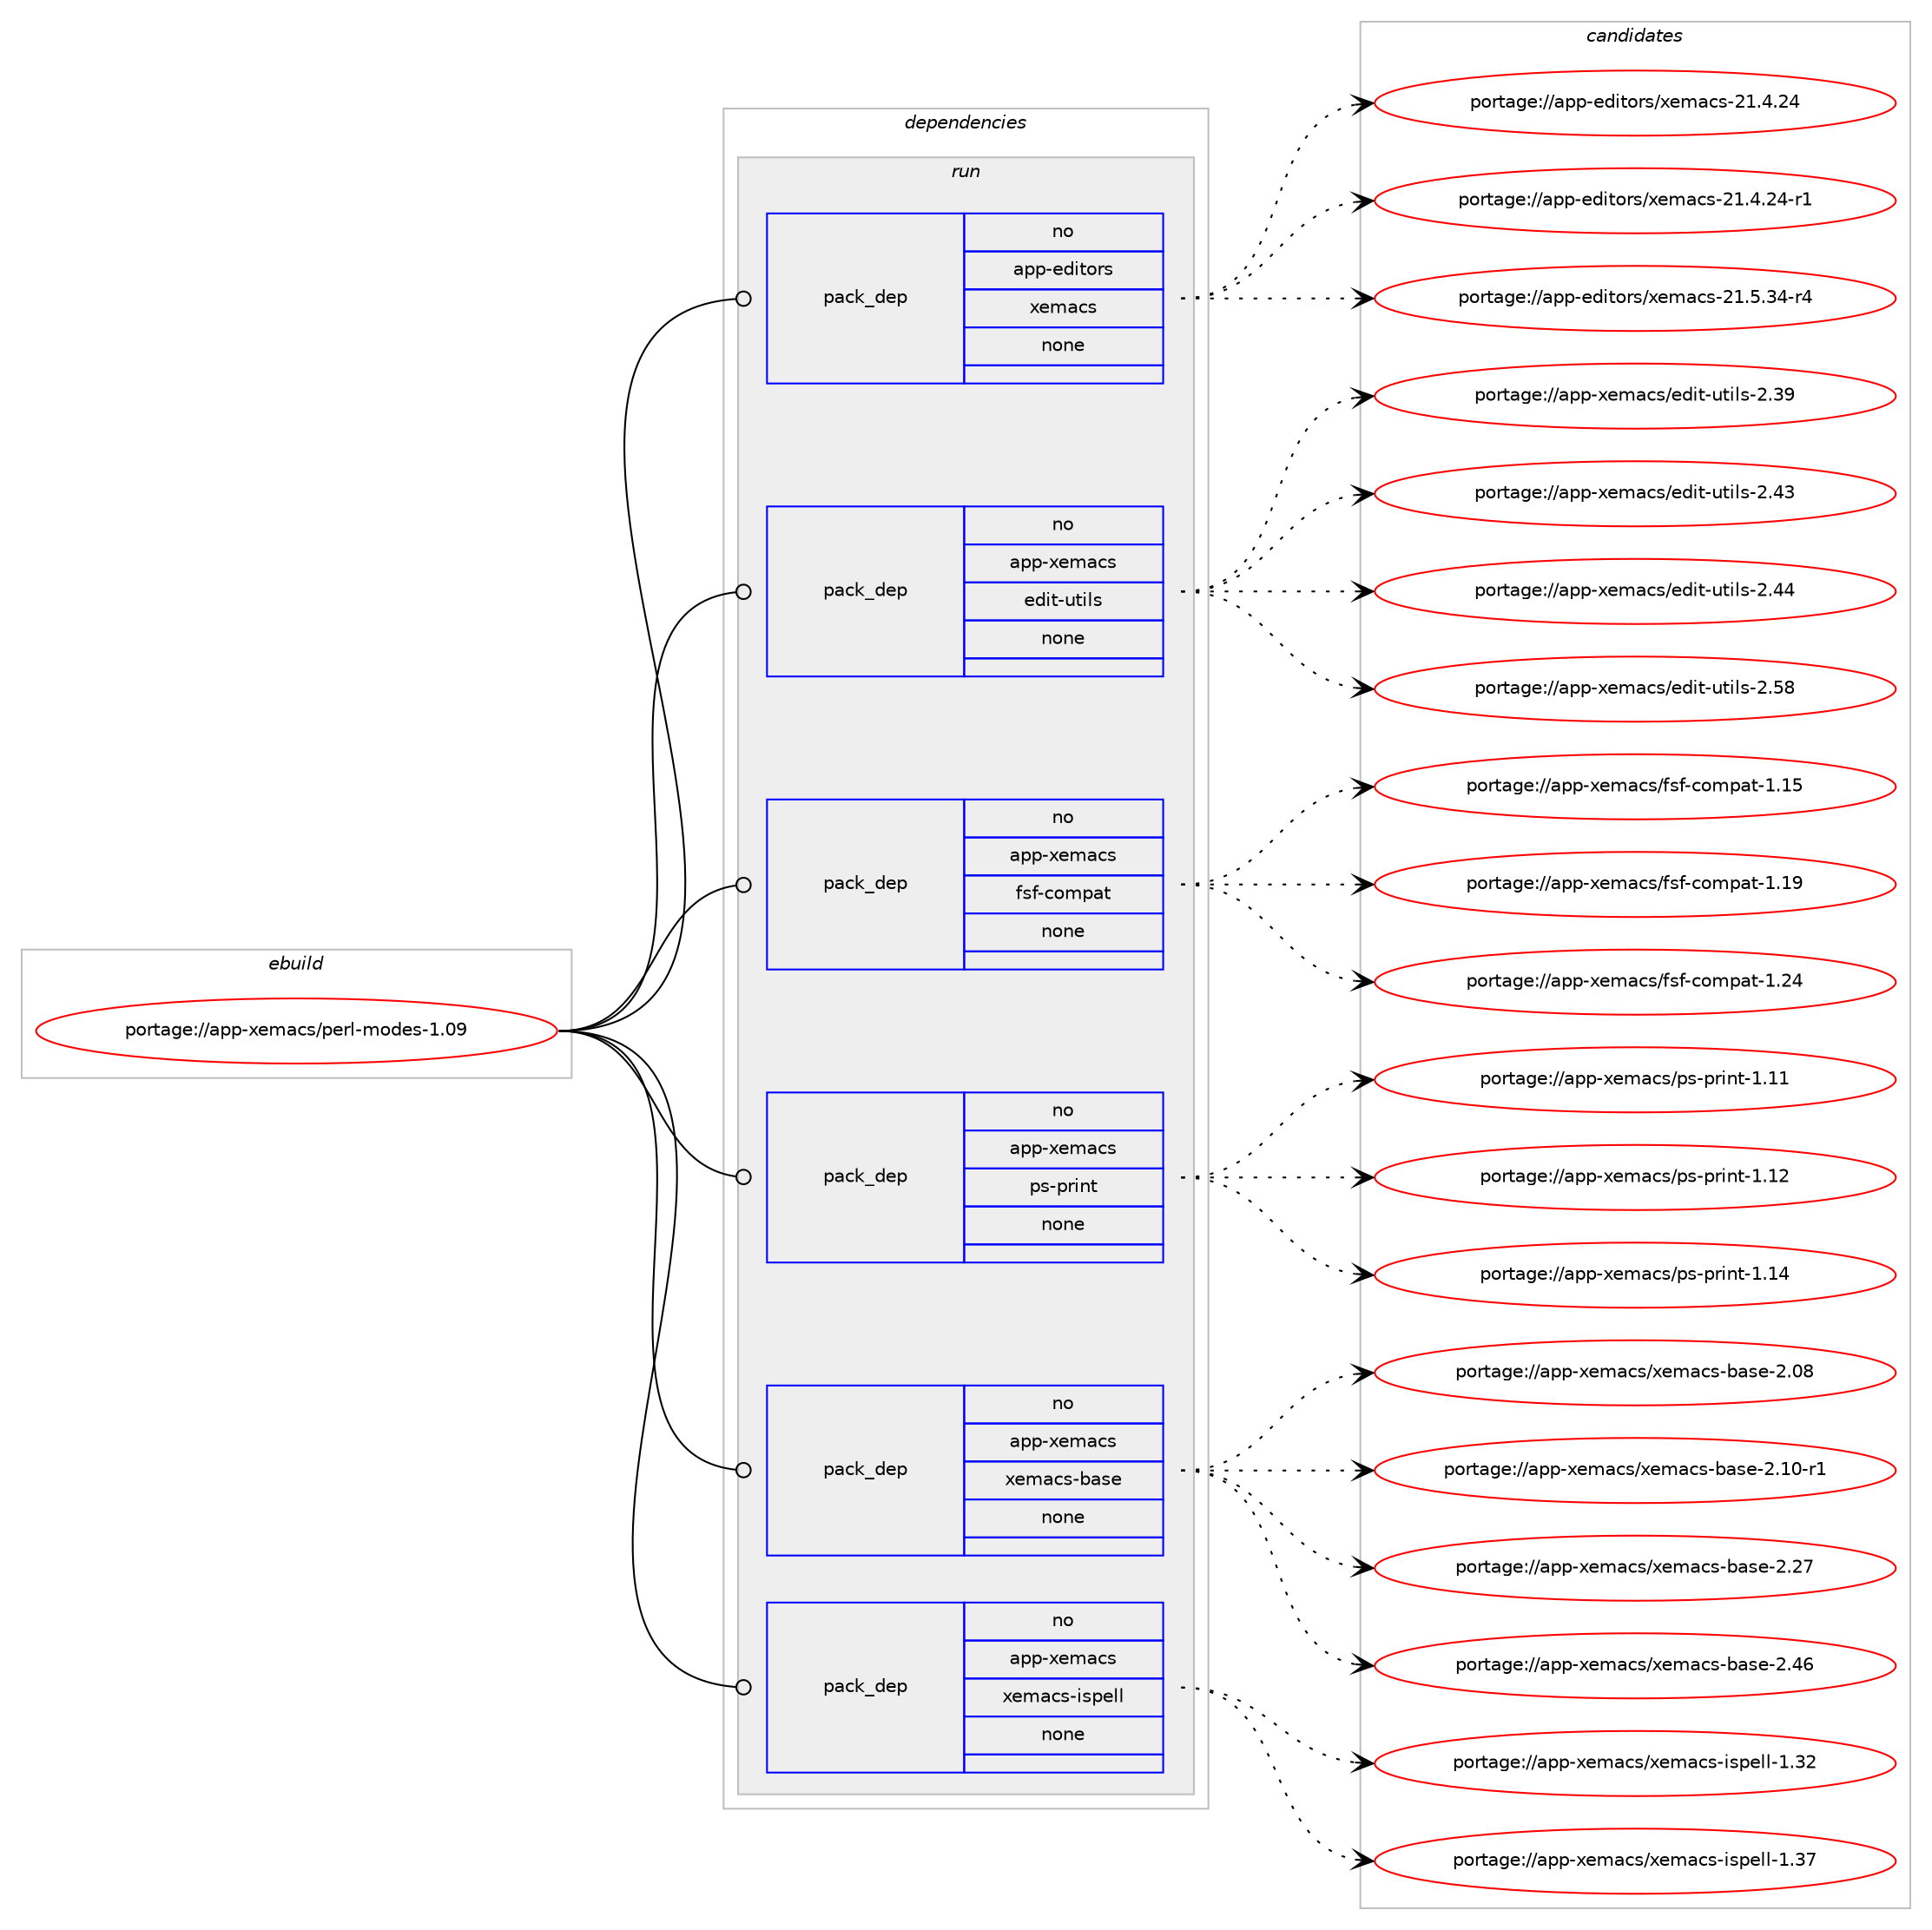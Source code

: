 digraph prolog {

# *************
# Graph options
# *************

newrank=true;
concentrate=true;
compound=true;
graph [rankdir=LR,fontname=Helvetica,fontsize=10,ranksep=1.5];#, ranksep=2.5, nodesep=0.2];
edge  [arrowhead=vee];
node  [fontname=Helvetica,fontsize=10];

# **********
# The ebuild
# **********

subgraph cluster_leftcol {
color=gray;
rank=same;
label=<<i>ebuild</i>>;
id [label="portage://app-xemacs/perl-modes-1.09", color=red, width=4, href="../app-xemacs/perl-modes-1.09.svg"];
}

# ****************
# The dependencies
# ****************

subgraph cluster_midcol {
color=gray;
label=<<i>dependencies</i>>;
subgraph cluster_compile {
fillcolor="#eeeeee";
style=filled;
label=<<i>compile</i>>;
}
subgraph cluster_compileandrun {
fillcolor="#eeeeee";
style=filled;
label=<<i>compile and run</i>>;
}
subgraph cluster_run {
fillcolor="#eeeeee";
style=filled;
label=<<i>run</i>>;
subgraph pack38190 {
dependency51037 [label=<<TABLE BORDER="0" CELLBORDER="1" CELLSPACING="0" CELLPADDING="4" WIDTH="220"><TR><TD ROWSPAN="6" CELLPADDING="30">pack_dep</TD></TR><TR><TD WIDTH="110">no</TD></TR><TR><TD>app-editors</TD></TR><TR><TD>xemacs</TD></TR><TR><TD>none</TD></TR><TR><TD></TD></TR></TABLE>>, shape=none, color=blue];
}
id:e -> dependency51037:w [weight=20,style="solid",arrowhead="odot"];
subgraph pack38191 {
dependency51038 [label=<<TABLE BORDER="0" CELLBORDER="1" CELLSPACING="0" CELLPADDING="4" WIDTH="220"><TR><TD ROWSPAN="6" CELLPADDING="30">pack_dep</TD></TR><TR><TD WIDTH="110">no</TD></TR><TR><TD>app-xemacs</TD></TR><TR><TD>edit-utils</TD></TR><TR><TD>none</TD></TR><TR><TD></TD></TR></TABLE>>, shape=none, color=blue];
}
id:e -> dependency51038:w [weight=20,style="solid",arrowhead="odot"];
subgraph pack38192 {
dependency51039 [label=<<TABLE BORDER="0" CELLBORDER="1" CELLSPACING="0" CELLPADDING="4" WIDTH="220"><TR><TD ROWSPAN="6" CELLPADDING="30">pack_dep</TD></TR><TR><TD WIDTH="110">no</TD></TR><TR><TD>app-xemacs</TD></TR><TR><TD>fsf-compat</TD></TR><TR><TD>none</TD></TR><TR><TD></TD></TR></TABLE>>, shape=none, color=blue];
}
id:e -> dependency51039:w [weight=20,style="solid",arrowhead="odot"];
subgraph pack38193 {
dependency51040 [label=<<TABLE BORDER="0" CELLBORDER="1" CELLSPACING="0" CELLPADDING="4" WIDTH="220"><TR><TD ROWSPAN="6" CELLPADDING="30">pack_dep</TD></TR><TR><TD WIDTH="110">no</TD></TR><TR><TD>app-xemacs</TD></TR><TR><TD>ps-print</TD></TR><TR><TD>none</TD></TR><TR><TD></TD></TR></TABLE>>, shape=none, color=blue];
}
id:e -> dependency51040:w [weight=20,style="solid",arrowhead="odot"];
subgraph pack38194 {
dependency51041 [label=<<TABLE BORDER="0" CELLBORDER="1" CELLSPACING="0" CELLPADDING="4" WIDTH="220"><TR><TD ROWSPAN="6" CELLPADDING="30">pack_dep</TD></TR><TR><TD WIDTH="110">no</TD></TR><TR><TD>app-xemacs</TD></TR><TR><TD>xemacs-base</TD></TR><TR><TD>none</TD></TR><TR><TD></TD></TR></TABLE>>, shape=none, color=blue];
}
id:e -> dependency51041:w [weight=20,style="solid",arrowhead="odot"];
subgraph pack38195 {
dependency51042 [label=<<TABLE BORDER="0" CELLBORDER="1" CELLSPACING="0" CELLPADDING="4" WIDTH="220"><TR><TD ROWSPAN="6" CELLPADDING="30">pack_dep</TD></TR><TR><TD WIDTH="110">no</TD></TR><TR><TD>app-xemacs</TD></TR><TR><TD>xemacs-ispell</TD></TR><TR><TD>none</TD></TR><TR><TD></TD></TR></TABLE>>, shape=none, color=blue];
}
id:e -> dependency51042:w [weight=20,style="solid",arrowhead="odot"];
}
}

# **************
# The candidates
# **************

subgraph cluster_choices {
rank=same;
color=gray;
label=<<i>candidates</i>>;

subgraph choice38190 {
color=black;
nodesep=1;
choiceportage97112112451011001051161111141154712010110997991154550494652465052 [label="portage://app-editors/xemacs-21.4.24", color=red, width=4,href="../app-editors/xemacs-21.4.24.svg"];
choiceportage971121124510110010511611111411547120101109979911545504946524650524511449 [label="portage://app-editors/xemacs-21.4.24-r1", color=red, width=4,href="../app-editors/xemacs-21.4.24-r1.svg"];
choiceportage971121124510110010511611111411547120101109979911545504946534651524511452 [label="portage://app-editors/xemacs-21.5.34-r4", color=red, width=4,href="../app-editors/xemacs-21.5.34-r4.svg"];
dependency51037:e -> choiceportage97112112451011001051161111141154712010110997991154550494652465052:w [style=dotted,weight="100"];
dependency51037:e -> choiceportage971121124510110010511611111411547120101109979911545504946524650524511449:w [style=dotted,weight="100"];
dependency51037:e -> choiceportage971121124510110010511611111411547120101109979911545504946534651524511452:w [style=dotted,weight="100"];
}
subgraph choice38191 {
color=black;
nodesep=1;
choiceportage9711211245120101109979911547101100105116451171161051081154550465157 [label="portage://app-xemacs/edit-utils-2.39", color=red, width=4,href="../app-xemacs/edit-utils-2.39.svg"];
choiceportage9711211245120101109979911547101100105116451171161051081154550465251 [label="portage://app-xemacs/edit-utils-2.43", color=red, width=4,href="../app-xemacs/edit-utils-2.43.svg"];
choiceportage9711211245120101109979911547101100105116451171161051081154550465252 [label="portage://app-xemacs/edit-utils-2.44", color=red, width=4,href="../app-xemacs/edit-utils-2.44.svg"];
choiceportage9711211245120101109979911547101100105116451171161051081154550465356 [label="portage://app-xemacs/edit-utils-2.58", color=red, width=4,href="../app-xemacs/edit-utils-2.58.svg"];
dependency51038:e -> choiceportage9711211245120101109979911547101100105116451171161051081154550465157:w [style=dotted,weight="100"];
dependency51038:e -> choiceportage9711211245120101109979911547101100105116451171161051081154550465251:w [style=dotted,weight="100"];
dependency51038:e -> choiceportage9711211245120101109979911547101100105116451171161051081154550465252:w [style=dotted,weight="100"];
dependency51038:e -> choiceportage9711211245120101109979911547101100105116451171161051081154550465356:w [style=dotted,weight="100"];
}
subgraph choice38192 {
color=black;
nodesep=1;
choiceportage97112112451201011099799115471021151024599111109112971164549464953 [label="portage://app-xemacs/fsf-compat-1.15", color=red, width=4,href="../app-xemacs/fsf-compat-1.15.svg"];
choiceportage97112112451201011099799115471021151024599111109112971164549464957 [label="portage://app-xemacs/fsf-compat-1.19", color=red, width=4,href="../app-xemacs/fsf-compat-1.19.svg"];
choiceportage97112112451201011099799115471021151024599111109112971164549465052 [label="portage://app-xemacs/fsf-compat-1.24", color=red, width=4,href="../app-xemacs/fsf-compat-1.24.svg"];
dependency51039:e -> choiceportage97112112451201011099799115471021151024599111109112971164549464953:w [style=dotted,weight="100"];
dependency51039:e -> choiceportage97112112451201011099799115471021151024599111109112971164549464957:w [style=dotted,weight="100"];
dependency51039:e -> choiceportage97112112451201011099799115471021151024599111109112971164549465052:w [style=dotted,weight="100"];
}
subgraph choice38193 {
color=black;
nodesep=1;
choiceportage9711211245120101109979911547112115451121141051101164549464949 [label="portage://app-xemacs/ps-print-1.11", color=red, width=4,href="../app-xemacs/ps-print-1.11.svg"];
choiceportage9711211245120101109979911547112115451121141051101164549464950 [label="portage://app-xemacs/ps-print-1.12", color=red, width=4,href="../app-xemacs/ps-print-1.12.svg"];
choiceportage9711211245120101109979911547112115451121141051101164549464952 [label="portage://app-xemacs/ps-print-1.14", color=red, width=4,href="../app-xemacs/ps-print-1.14.svg"];
dependency51040:e -> choiceportage9711211245120101109979911547112115451121141051101164549464949:w [style=dotted,weight="100"];
dependency51040:e -> choiceportage9711211245120101109979911547112115451121141051101164549464950:w [style=dotted,weight="100"];
dependency51040:e -> choiceportage9711211245120101109979911547112115451121141051101164549464952:w [style=dotted,weight="100"];
}
subgraph choice38194 {
color=black;
nodesep=1;
choiceportage971121124512010110997991154712010110997991154598971151014550464856 [label="portage://app-xemacs/xemacs-base-2.08", color=red, width=4,href="../app-xemacs/xemacs-base-2.08.svg"];
choiceportage9711211245120101109979911547120101109979911545989711510145504649484511449 [label="portage://app-xemacs/xemacs-base-2.10-r1", color=red, width=4,href="../app-xemacs/xemacs-base-2.10-r1.svg"];
choiceportage971121124512010110997991154712010110997991154598971151014550465055 [label="portage://app-xemacs/xemacs-base-2.27", color=red, width=4,href="../app-xemacs/xemacs-base-2.27.svg"];
choiceportage971121124512010110997991154712010110997991154598971151014550465254 [label="portage://app-xemacs/xemacs-base-2.46", color=red, width=4,href="../app-xemacs/xemacs-base-2.46.svg"];
dependency51041:e -> choiceportage971121124512010110997991154712010110997991154598971151014550464856:w [style=dotted,weight="100"];
dependency51041:e -> choiceportage9711211245120101109979911547120101109979911545989711510145504649484511449:w [style=dotted,weight="100"];
dependency51041:e -> choiceportage971121124512010110997991154712010110997991154598971151014550465055:w [style=dotted,weight="100"];
dependency51041:e -> choiceportage971121124512010110997991154712010110997991154598971151014550465254:w [style=dotted,weight="100"];
}
subgraph choice38195 {
color=black;
nodesep=1;
choiceportage97112112451201011099799115471201011099799115451051151121011081084549465150 [label="portage://app-xemacs/xemacs-ispell-1.32", color=red, width=4,href="../app-xemacs/xemacs-ispell-1.32.svg"];
choiceportage97112112451201011099799115471201011099799115451051151121011081084549465155 [label="portage://app-xemacs/xemacs-ispell-1.37", color=red, width=4,href="../app-xemacs/xemacs-ispell-1.37.svg"];
dependency51042:e -> choiceportage97112112451201011099799115471201011099799115451051151121011081084549465150:w [style=dotted,weight="100"];
dependency51042:e -> choiceportage97112112451201011099799115471201011099799115451051151121011081084549465155:w [style=dotted,weight="100"];
}
}

}
